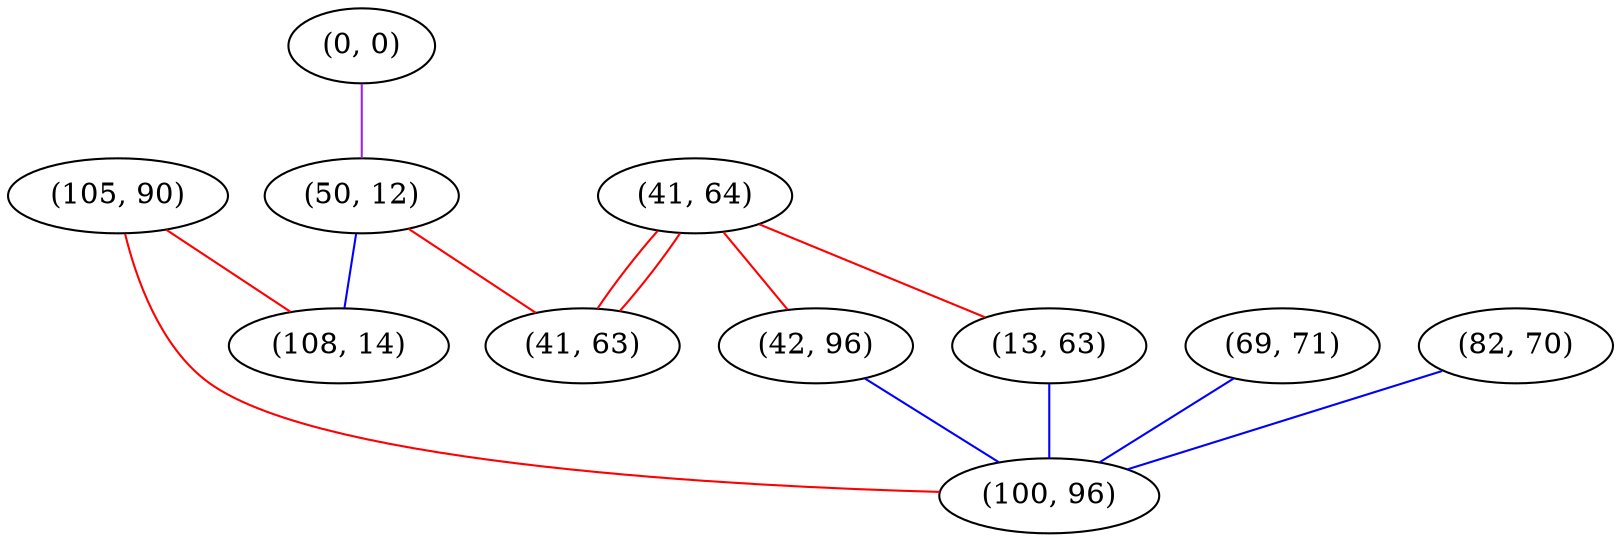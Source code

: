 graph "" {
"(105, 90)";
"(41, 64)";
"(0, 0)";
"(50, 12)";
"(69, 71)";
"(108, 14)";
"(82, 70)";
"(41, 63)";
"(42, 96)";
"(13, 63)";
"(100, 96)";
"(105, 90)" -- "(108, 14)"  [color=red, key=0, weight=1];
"(105, 90)" -- "(100, 96)"  [color=red, key=0, weight=1];
"(41, 64)" -- "(42, 96)"  [color=red, key=0, weight=1];
"(41, 64)" -- "(13, 63)"  [color=red, key=0, weight=1];
"(41, 64)" -- "(41, 63)"  [color=red, key=0, weight=1];
"(41, 64)" -- "(41, 63)"  [color=red, key=1, weight=1];
"(0, 0)" -- "(50, 12)"  [color=purple, key=0, weight=4];
"(50, 12)" -- "(108, 14)"  [color=blue, key=0, weight=3];
"(50, 12)" -- "(41, 63)"  [color=red, key=0, weight=1];
"(69, 71)" -- "(100, 96)"  [color=blue, key=0, weight=3];
"(82, 70)" -- "(100, 96)"  [color=blue, key=0, weight=3];
"(42, 96)" -- "(100, 96)"  [color=blue, key=0, weight=3];
"(13, 63)" -- "(100, 96)"  [color=blue, key=0, weight=3];
}
